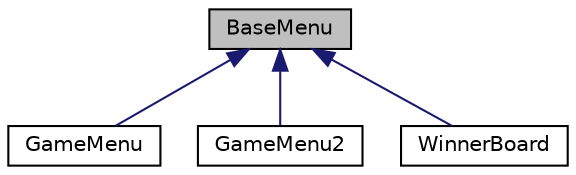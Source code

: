 digraph "BaseMenu"
{
 // LATEX_PDF_SIZE
  edge [fontname="Helvetica",fontsize="10",labelfontname="Helvetica",labelfontsize="10"];
  node [fontname="Helvetica",fontsize="10",shape=record];
  Node1 [label="BaseMenu",height=0.2,width=0.4,color="black", fillcolor="grey75", style="filled", fontcolor="black",tooltip="A base class for creating menus in an SFML application."];
  Node1 -> Node2 [dir="back",color="midnightblue",fontsize="10",style="solid"];
  Node2 [label="GameMenu",height=0.2,width=0.4,color="black", fillcolor="white", style="filled",URL="$classGameMenu.html",tooltip="Manages the main game menu interface."];
  Node1 -> Node3 [dir="back",color="midnightblue",fontsize="10",style="solid"];
  Node3 [label="GameMenu2",height=0.2,width=0.4,color="black", fillcolor="white", style="filled",URL="$classGameMenu2.html",tooltip="Manages the secondary game menu interface."];
  Node1 -> Node4 [dir="back",color="midnightblue",fontsize="10",style="solid"];
  Node4 [label="WinnerBoard",height=0.2,width=0.4,color="black", fillcolor="white", style="filled",URL="$classWinnerBoard.html",tooltip="A class to manage and display the winning screen of the game."];
}
